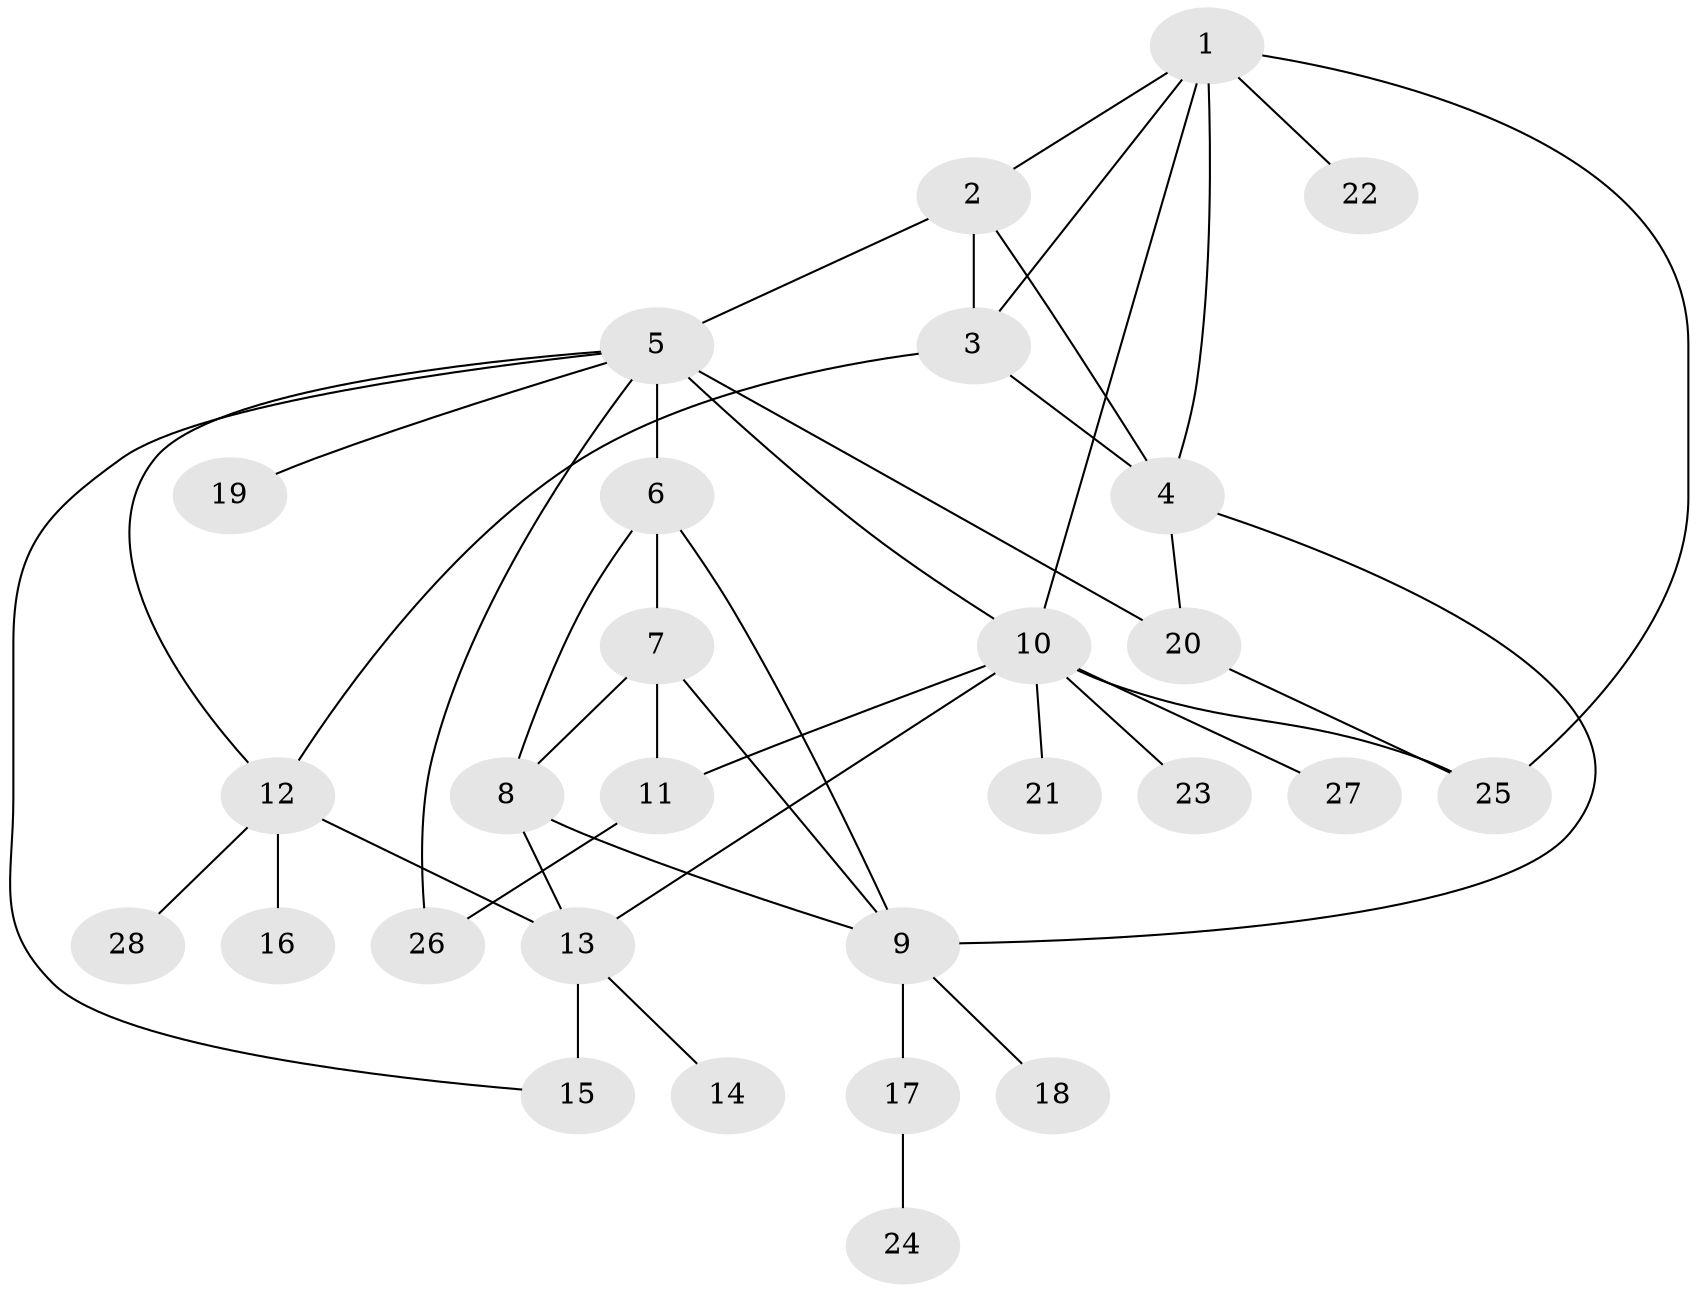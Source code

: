 // original degree distribution, {8: 0.021739130434782608, 9: 0.021739130434782608, 5: 0.05434782608695652, 4: 0.05434782608695652, 7: 0.043478260869565216, 13: 0.010869565217391304, 6: 0.03260869565217391, 10: 0.010869565217391304, 1: 0.532608695652174, 2: 0.20652173913043478, 3: 0.010869565217391304}
// Generated by graph-tools (version 1.1) at 2025/52/03/04/25 22:52:39]
// undirected, 28 vertices, 44 edges
graph export_dot {
  node [color=gray90,style=filled];
  1;
  2;
  3;
  4;
  5;
  6;
  7;
  8;
  9;
  10;
  11;
  12;
  13;
  14;
  15;
  16;
  17;
  18;
  19;
  20;
  21;
  22;
  23;
  24;
  25;
  26;
  27;
  28;
  1 -- 2 [weight=1.0];
  1 -- 3 [weight=1.0];
  1 -- 4 [weight=1.0];
  1 -- 10 [weight=1.0];
  1 -- 22 [weight=1.0];
  1 -- 25 [weight=1.0];
  2 -- 3 [weight=1.0];
  2 -- 4 [weight=5.0];
  2 -- 5 [weight=1.0];
  3 -- 4 [weight=1.0];
  3 -- 12 [weight=1.0];
  4 -- 9 [weight=1.0];
  4 -- 20 [weight=1.0];
  5 -- 6 [weight=1.0];
  5 -- 10 [weight=2.0];
  5 -- 12 [weight=1.0];
  5 -- 15 [weight=1.0];
  5 -- 19 [weight=1.0];
  5 -- 20 [weight=1.0];
  5 -- 26 [weight=1.0];
  6 -- 7 [weight=3.0];
  6 -- 8 [weight=1.0];
  6 -- 9 [weight=1.0];
  7 -- 8 [weight=1.0];
  7 -- 9 [weight=1.0];
  7 -- 11 [weight=1.0];
  8 -- 9 [weight=1.0];
  8 -- 13 [weight=1.0];
  9 -- 17 [weight=2.0];
  9 -- 18 [weight=1.0];
  10 -- 11 [weight=3.0];
  10 -- 13 [weight=2.0];
  10 -- 21 [weight=1.0];
  10 -- 23 [weight=1.0];
  10 -- 25 [weight=1.0];
  10 -- 27 [weight=1.0];
  11 -- 26 [weight=1.0];
  12 -- 13 [weight=3.0];
  12 -- 16 [weight=1.0];
  12 -- 28 [weight=1.0];
  13 -- 14 [weight=1.0];
  13 -- 15 [weight=4.0];
  17 -- 24 [weight=1.0];
  20 -- 25 [weight=1.0];
}
